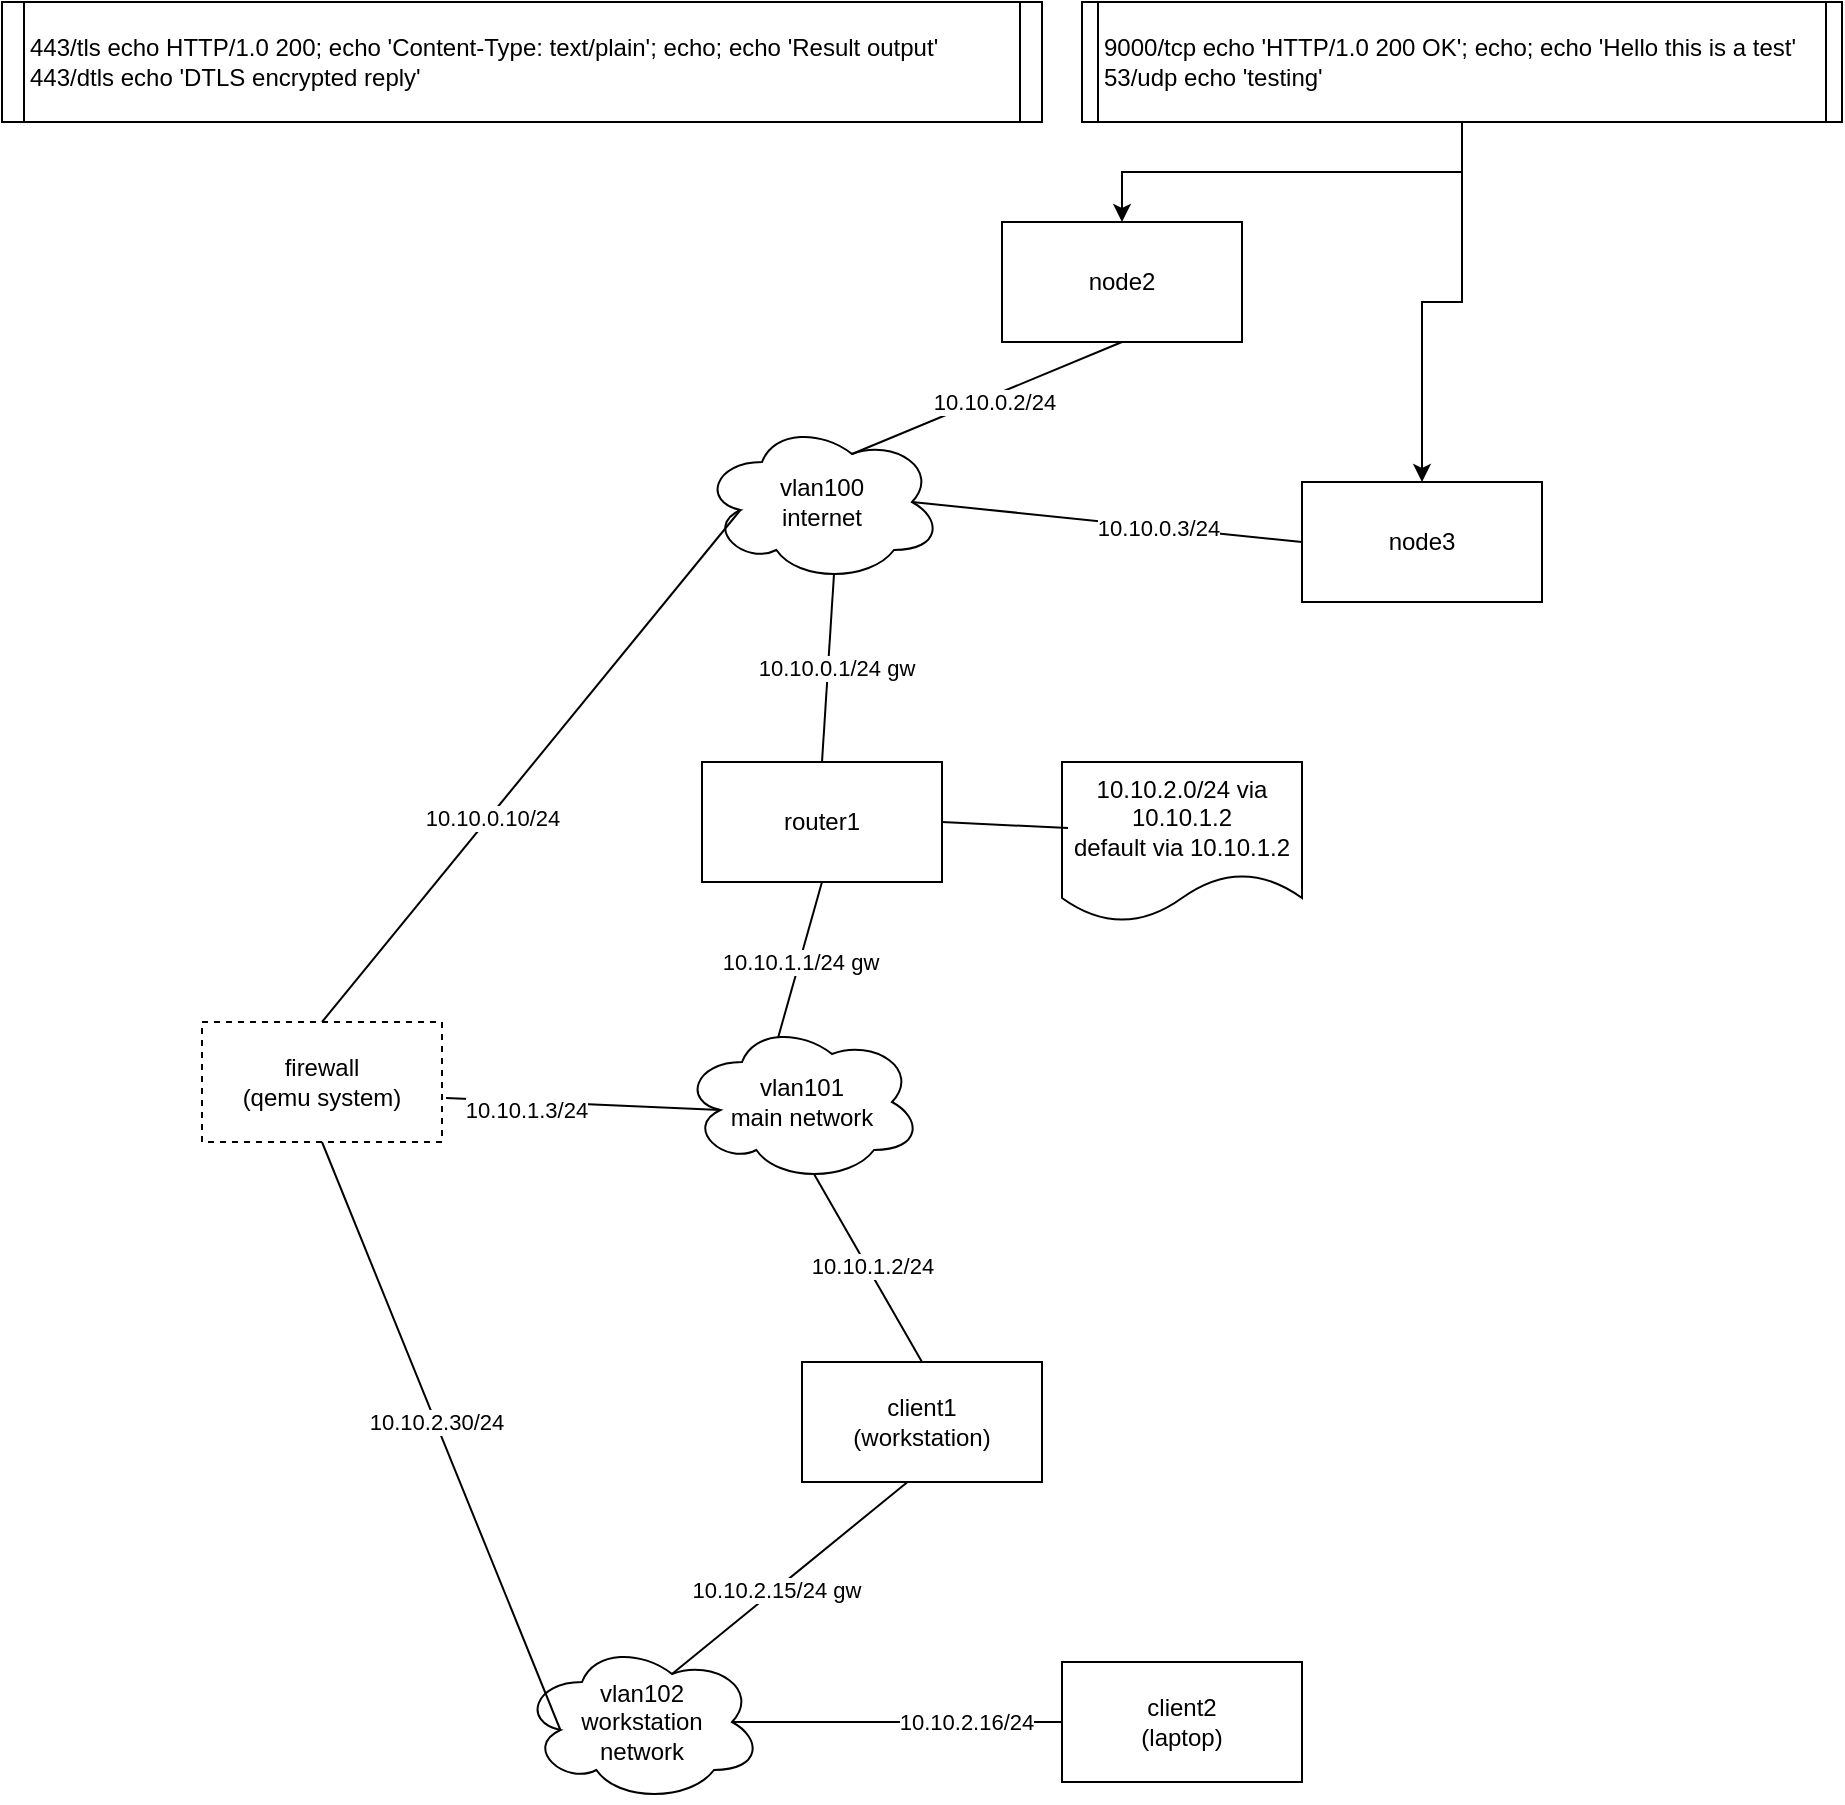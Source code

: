 <mxfile version="27.0.9">
  <diagram name="Page-1" id="Lpl-98hUYqEditn9nApH">
    <mxGraphModel dx="1826" dy="1007" grid="1" gridSize="10" guides="1" tooltips="1" connect="1" arrows="1" fold="1" page="1" pageScale="1" pageWidth="827" pageHeight="1169" math="0" shadow="0">
      <root>
        <mxCell id="0" />
        <mxCell id="1" parent="0" />
        <mxCell id="vkmw4OF2QoEgRsS0eEnr-1" value="router1" style="rounded=0;whiteSpace=wrap;html=1;fillStyle=solid;fillColor=none;" parent="1" vertex="1">
          <mxGeometry x="190" y="390" width="120" height="60" as="geometry" />
        </mxCell>
        <mxCell id="vkmw4OF2QoEgRsS0eEnr-2" value="vlan100&lt;div&gt;internet&lt;/div&gt;" style="ellipse;shape=cloud;whiteSpace=wrap;html=1;" parent="1" vertex="1">
          <mxGeometry x="190" y="220" width="120" height="80" as="geometry" />
        </mxCell>
        <mxCell id="vkmw4OF2QoEgRsS0eEnr-3" value="node2" style="rounded=0;whiteSpace=wrap;html=1;" parent="1" vertex="1">
          <mxGeometry x="340" y="120" width="120" height="60" as="geometry" />
        </mxCell>
        <mxCell id="vkmw4OF2QoEgRsS0eEnr-4" value="" style="endArrow=none;html=1;rounded=0;entryX=0.5;entryY=1;entryDx=0;entryDy=0;exitX=0.625;exitY=0.2;exitDx=0;exitDy=0;exitPerimeter=0;" parent="1" source="vkmw4OF2QoEgRsS0eEnr-2" target="vkmw4OF2QoEgRsS0eEnr-3" edge="1">
          <mxGeometry width="50" height="50" relative="1" as="geometry">
            <mxPoint x="300" y="240" as="sourcePoint" />
            <mxPoint x="350" y="190" as="targetPoint" />
          </mxGeometry>
        </mxCell>
        <mxCell id="vkmw4OF2QoEgRsS0eEnr-6" value="10.10.0.2/24" style="edgeLabel;html=1;align=center;verticalAlign=middle;resizable=0;points=[];" parent="vkmw4OF2QoEgRsS0eEnr-4" vertex="1" connectable="0">
          <mxGeometry x="0.049" y="-3" relative="1" as="geometry">
            <mxPoint x="-1" as="offset" />
          </mxGeometry>
        </mxCell>
        <mxCell id="vkmw4OF2QoEgRsS0eEnr-5" value="" style="endArrow=none;html=1;rounded=0;entryX=0.55;entryY=0.95;entryDx=0;entryDy=0;entryPerimeter=0;exitX=0.5;exitY=0;exitDx=0;exitDy=0;" parent="1" source="vkmw4OF2QoEgRsS0eEnr-1" target="vkmw4OF2QoEgRsS0eEnr-2" edge="1">
          <mxGeometry width="50" height="50" relative="1" as="geometry">
            <mxPoint x="300" y="340" as="sourcePoint" />
            <mxPoint x="350" y="290" as="targetPoint" />
          </mxGeometry>
        </mxCell>
        <mxCell id="vkmw4OF2QoEgRsS0eEnr-7" value="10.10.0.1/24 gw" style="edgeLabel;html=1;align=center;verticalAlign=middle;resizable=0;points=[];" parent="vkmw4OF2QoEgRsS0eEnr-5" vertex="1" connectable="0">
          <mxGeometry x="0.005" y="-4" relative="1" as="geometry">
            <mxPoint as="offset" />
          </mxGeometry>
        </mxCell>
        <mxCell id="vkmw4OF2QoEgRsS0eEnr-8" value="" style="endArrow=none;html=1;rounded=0;exitX=0.875;exitY=0.5;exitDx=0;exitDy=0;exitPerimeter=0;entryX=0;entryY=0.5;entryDx=0;entryDy=0;" parent="1" source="vkmw4OF2QoEgRsS0eEnr-2" target="vkmw4OF2QoEgRsS0eEnr-9" edge="1">
          <mxGeometry width="50" height="50" relative="1" as="geometry">
            <mxPoint x="350" y="300" as="sourcePoint" />
            <mxPoint x="400" y="280" as="targetPoint" />
          </mxGeometry>
        </mxCell>
        <mxCell id="vkmw4OF2QoEgRsS0eEnr-10" value="10.10.0.3/24" style="edgeLabel;html=1;align=center;verticalAlign=middle;resizable=0;points=[];" parent="vkmw4OF2QoEgRsS0eEnr-8" vertex="1" connectable="0">
          <mxGeometry x="0.259" relative="1" as="geometry">
            <mxPoint as="offset" />
          </mxGeometry>
        </mxCell>
        <mxCell id="vkmw4OF2QoEgRsS0eEnr-9" value="node3" style="rounded=0;whiteSpace=wrap;html=1;" parent="1" vertex="1">
          <mxGeometry x="490" y="250" width="120" height="60" as="geometry" />
        </mxCell>
        <mxCell id="vkmw4OF2QoEgRsS0eEnr-11" value="vlan101&lt;div&gt;main network&lt;/div&gt;" style="ellipse;shape=cloud;whiteSpace=wrap;html=1;" parent="1" vertex="1">
          <mxGeometry x="180" y="520" width="120" height="80" as="geometry" />
        </mxCell>
        <mxCell id="vkmw4OF2QoEgRsS0eEnr-12" value="" style="endArrow=none;html=1;rounded=0;entryX=0.5;entryY=1;entryDx=0;entryDy=0;exitX=0.4;exitY=0.1;exitDx=0;exitDy=0;exitPerimeter=0;" parent="1" source="vkmw4OF2QoEgRsS0eEnr-11" target="vkmw4OF2QoEgRsS0eEnr-1" edge="1">
          <mxGeometry width="50" height="50" relative="1" as="geometry">
            <mxPoint x="240" y="530" as="sourcePoint" />
            <mxPoint x="290" y="480" as="targetPoint" />
          </mxGeometry>
        </mxCell>
        <mxCell id="vkmw4OF2QoEgRsS0eEnr-13" value="10.10.1.1/24 gw" style="edgeLabel;html=1;align=center;verticalAlign=middle;resizable=0;points=[];" parent="vkmw4OF2QoEgRsS0eEnr-12" vertex="1" connectable="0">
          <mxGeometry x="-0.017" relative="1" as="geometry">
            <mxPoint as="offset" />
          </mxGeometry>
        </mxCell>
        <mxCell id="vkmw4OF2QoEgRsS0eEnr-15" value="" style="endArrow=none;html=1;rounded=0;entryX=0.55;entryY=0.95;entryDx=0;entryDy=0;entryPerimeter=0;exitX=0.5;exitY=0;exitDx=0;exitDy=0;" parent="1" source="-nCNSBEcWgxZoxMyijet-4" target="vkmw4OF2QoEgRsS0eEnr-11" edge="1">
          <mxGeometry width="50" height="50" relative="1" as="geometry">
            <mxPoint x="170" y="690" as="sourcePoint" />
            <mxPoint x="390" y="640" as="targetPoint" />
          </mxGeometry>
        </mxCell>
        <mxCell id="vkmw4OF2QoEgRsS0eEnr-16" value="10.10.1.2/24" style="edgeLabel;html=1;align=center;verticalAlign=middle;resizable=0;points=[];" parent="vkmw4OF2QoEgRsS0eEnr-15" vertex="1" connectable="0">
          <mxGeometry x="0.009" y="-2" relative="1" as="geometry">
            <mxPoint as="offset" />
          </mxGeometry>
        </mxCell>
        <mxCell id="vkmw4OF2QoEgRsS0eEnr-17" value="" style="endArrow=none;html=1;rounded=0;entryX=0.45;entryY=0.983;entryDx=0;entryDy=0;exitX=0.625;exitY=0.2;exitDx=0;exitDy=0;exitPerimeter=0;entryPerimeter=0;" parent="1" source="vkmw4OF2QoEgRsS0eEnr-19" target="-nCNSBEcWgxZoxMyijet-4" edge="1">
          <mxGeometry width="50" height="50" relative="1" as="geometry">
            <mxPoint x="360" y="750" as="sourcePoint" />
            <mxPoint x="170" y="750" as="targetPoint" />
          </mxGeometry>
        </mxCell>
        <mxCell id="vkmw4OF2QoEgRsS0eEnr-18" value="10.10.2.15/24 gw" style="edgeLabel;html=1;align=center;verticalAlign=middle;resizable=0;points=[];" parent="vkmw4OF2QoEgRsS0eEnr-17" vertex="1" connectable="0">
          <mxGeometry x="-0.124" relative="1" as="geometry">
            <mxPoint as="offset" />
          </mxGeometry>
        </mxCell>
        <mxCell id="vkmw4OF2QoEgRsS0eEnr-19" value="vlan102&lt;div&gt;workstation&lt;/div&gt;&lt;div&gt;network&lt;/div&gt;" style="ellipse;shape=cloud;whiteSpace=wrap;html=1;" parent="1" vertex="1">
          <mxGeometry x="100" y="830" width="120" height="80" as="geometry" />
        </mxCell>
        <mxCell id="vkmw4OF2QoEgRsS0eEnr-20" value="10.10.2.0/24 via 10.10.1.2&lt;div&gt;default via 10.10.1.2&lt;/div&gt;" style="shape=document;whiteSpace=wrap;html=1;boundedLbl=1;" parent="1" vertex="1">
          <mxGeometry x="370" y="390" width="120" height="80" as="geometry" />
        </mxCell>
        <mxCell id="vkmw4OF2QoEgRsS0eEnr-23" value="" style="endArrow=none;html=1;rounded=0;entryX=0.025;entryY=0.413;entryDx=0;entryDy=0;entryPerimeter=0;exitX=1;exitY=0.5;exitDx=0;exitDy=0;" parent="1" source="vkmw4OF2QoEgRsS0eEnr-1" target="vkmw4OF2QoEgRsS0eEnr-20" edge="1">
          <mxGeometry width="50" height="50" relative="1" as="geometry">
            <mxPoint x="100" y="470" as="sourcePoint" />
            <mxPoint x="150" y="420" as="targetPoint" />
          </mxGeometry>
        </mxCell>
        <mxCell id="-nCNSBEcWgxZoxMyijet-3" value="" style="endArrow=none;html=1;rounded=0;exitX=0.875;exitY=0.5;exitDx=0;exitDy=0;exitPerimeter=0;entryX=0;entryY=0.5;entryDx=0;entryDy=0;" parent="1" source="vkmw4OF2QoEgRsS0eEnr-19" target="-nCNSBEcWgxZoxMyijet-5" edge="1">
          <mxGeometry width="50" height="50" relative="1" as="geometry">
            <mxPoint x="250" y="830" as="sourcePoint" />
            <mxPoint x="320" y="870" as="targetPoint" />
          </mxGeometry>
        </mxCell>
        <mxCell id="-nCNSBEcWgxZoxMyijet-6" value="10.10.2.16/24" style="edgeLabel;html=1;align=center;verticalAlign=middle;resizable=0;points=[];" parent="-nCNSBEcWgxZoxMyijet-3" vertex="1" connectable="0">
          <mxGeometry x="0.418" relative="1" as="geometry">
            <mxPoint as="offset" />
          </mxGeometry>
        </mxCell>
        <mxCell id="-nCNSBEcWgxZoxMyijet-4" value="client1&lt;div&gt;(workstation)&lt;/div&gt;" style="rounded=0;whiteSpace=wrap;html=1;" parent="1" vertex="1">
          <mxGeometry x="240" y="690" width="120" height="60" as="geometry" />
        </mxCell>
        <mxCell id="-nCNSBEcWgxZoxMyijet-5" value="client2&lt;div&gt;(laptop)&lt;/div&gt;" style="rounded=0;whiteSpace=wrap;html=1;" parent="1" vertex="1">
          <mxGeometry x="370" y="840" width="120" height="60" as="geometry" />
        </mxCell>
        <mxCell id="-nCNSBEcWgxZoxMyijet-7" value="firewall&lt;div&gt;(qemu system)&lt;/div&gt;" style="rounded=0;whiteSpace=wrap;html=1;dashed=1;" parent="1" vertex="1">
          <mxGeometry x="-60" y="520" width="120" height="60" as="geometry" />
        </mxCell>
        <mxCell id="-nCNSBEcWgxZoxMyijet-8" value="" style="endArrow=none;html=1;rounded=0;exitX=0.16;exitY=0.55;exitDx=0;exitDy=0;exitPerimeter=0;entryX=1.017;entryY=0.633;entryDx=0;entryDy=0;entryPerimeter=0;" parent="1" source="vkmw4OF2QoEgRsS0eEnr-11" target="-nCNSBEcWgxZoxMyijet-7" edge="1">
          <mxGeometry width="50" height="50" relative="1" as="geometry">
            <mxPoint x="280" y="580" as="sourcePoint" />
            <mxPoint x="40" y="570" as="targetPoint" />
          </mxGeometry>
        </mxCell>
        <mxCell id="-nCNSBEcWgxZoxMyijet-10" value="10.10.1.3/24" style="edgeLabel;html=1;align=center;verticalAlign=middle;resizable=0;points=[];" parent="-nCNSBEcWgxZoxMyijet-8" vertex="1" connectable="0">
          <mxGeometry x="0.42" y="4" relative="1" as="geometry">
            <mxPoint as="offset" />
          </mxGeometry>
        </mxCell>
        <mxCell id="-nCNSBEcWgxZoxMyijet-11" value="" style="endArrow=none;html=1;rounded=0;entryX=0.16;entryY=0.55;entryDx=0;entryDy=0;entryPerimeter=0;exitX=0.5;exitY=0;exitDx=0;exitDy=0;" parent="1" source="-nCNSBEcWgxZoxMyijet-7" target="vkmw4OF2QoEgRsS0eEnr-2" edge="1">
          <mxGeometry width="50" height="50" relative="1" as="geometry">
            <mxPoint x="-10" y="390" as="sourcePoint" />
            <mxPoint x="40" y="340" as="targetPoint" />
          </mxGeometry>
        </mxCell>
        <mxCell id="-nCNSBEcWgxZoxMyijet-12" value="10.10.0.10/24" style="edgeLabel;html=1;align=center;verticalAlign=middle;resizable=0;points=[];" parent="-nCNSBEcWgxZoxMyijet-11" vertex="1" connectable="0">
          <mxGeometry x="-0.194" y="-1" relative="1" as="geometry">
            <mxPoint as="offset" />
          </mxGeometry>
        </mxCell>
        <mxCell id="-nCNSBEcWgxZoxMyijet-13" value="" style="endArrow=none;html=1;rounded=0;entryX=0.5;entryY=1;entryDx=0;entryDy=0;exitX=0.16;exitY=0.55;exitDx=0;exitDy=0;exitPerimeter=0;" parent="1" source="vkmw4OF2QoEgRsS0eEnr-19" target="-nCNSBEcWgxZoxMyijet-7" edge="1">
          <mxGeometry width="50" height="50" relative="1" as="geometry">
            <mxPoint x="-40" y="620" as="sourcePoint" />
            <mxPoint x="10" y="570" as="targetPoint" />
          </mxGeometry>
        </mxCell>
        <mxCell id="-nCNSBEcWgxZoxMyijet-14" value="10.10.2.30/24" style="edgeLabel;html=1;align=center;verticalAlign=middle;resizable=0;points=[];" parent="-nCNSBEcWgxZoxMyijet-13" vertex="1" connectable="0">
          <mxGeometry x="0.056" y="-1" relative="1" as="geometry">
            <mxPoint y="1" as="offset" />
          </mxGeometry>
        </mxCell>
        <mxCell id="8fyRYyWZdFHAgEhq0r2_-3" style="edgeStyle=orthogonalEdgeStyle;rounded=0;orthogonalLoop=1;jettySize=auto;html=1;entryX=0.5;entryY=0;entryDx=0;entryDy=0;" parent="1" source="8fyRYyWZdFHAgEhq0r2_-1" target="vkmw4OF2QoEgRsS0eEnr-3" edge="1">
          <mxGeometry relative="1" as="geometry" />
        </mxCell>
        <mxCell id="7GMOvdILa5qidcvv1ITl-1" style="edgeStyle=orthogonalEdgeStyle;rounded=0;orthogonalLoop=1;jettySize=auto;html=1;exitX=0.5;exitY=1;exitDx=0;exitDy=0;entryX=0.5;entryY=0;entryDx=0;entryDy=0;" parent="1" source="8fyRYyWZdFHAgEhq0r2_-1" target="vkmw4OF2QoEgRsS0eEnr-9" edge="1">
          <mxGeometry relative="1" as="geometry" />
        </mxCell>
        <mxCell id="8fyRYyWZdFHAgEhq0r2_-1" value="&lt;div&gt;9000/tcp echo &#39;HTTP/1.0 200 OK&#39;; echo; echo &#39;Hello this is a test&#39;&lt;/div&gt;&lt;div&gt;53/udp echo &#39;testing&#39;&lt;/div&gt;" style="shape=process;whiteSpace=wrap;html=1;backgroundOutline=1;align=left;size=0.022;" parent="1" vertex="1">
          <mxGeometry x="380" y="10" width="380" height="60" as="geometry" />
        </mxCell>
        <mxCell id="8fyRYyWZdFHAgEhq0r2_-4" value="&lt;span style=&quot;color: light-dark(rgb(0, 0, 0), rgb(255, 255, 255)); background-color: transparent;&quot;&gt;443/tls e&lt;/span&gt;&lt;span style=&quot;background-color: transparent;&quot;&gt;cho HTTP/1.0 200; echo &#39;Content-Type: text/plain&#39;; echo; echo &#39;Result output&#39;&lt;/span&gt;&lt;div&gt;&lt;span style=&quot;background-color: transparent;&quot;&gt;443/dtls echo &#39;DTLS encrypted reply&#39;&lt;/span&gt;&lt;/div&gt;" style="shape=process;whiteSpace=wrap;html=1;backgroundOutline=1;align=left;size=0.022;" parent="1" vertex="1">
          <mxGeometry x="-160" y="10" width="520" height="60" as="geometry" />
        </mxCell>
      </root>
    </mxGraphModel>
  </diagram>
</mxfile>

